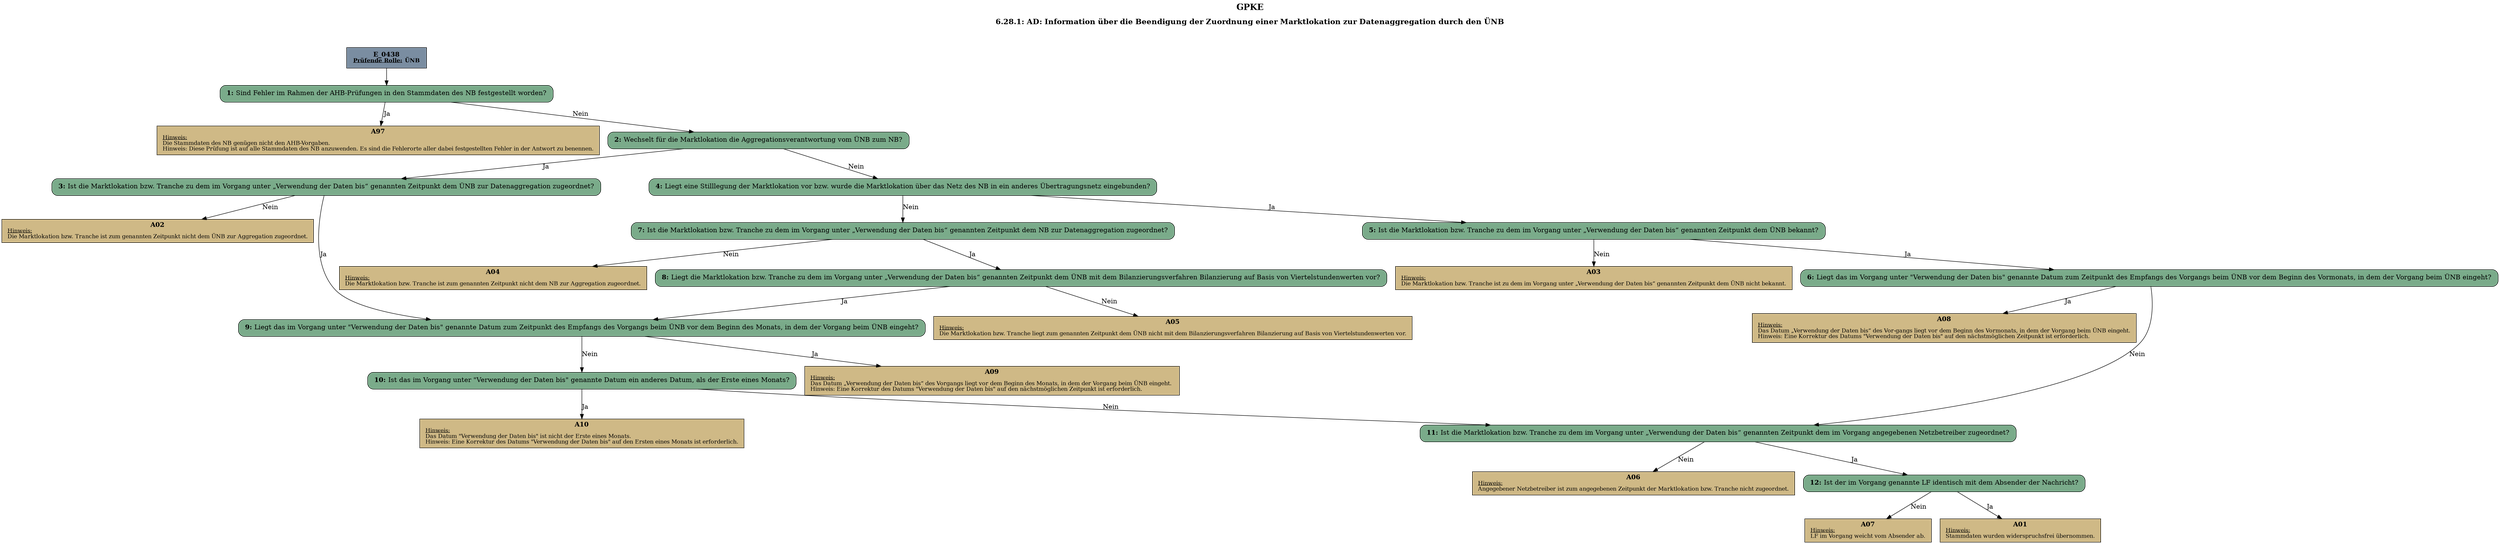 digraph D {
    labelloc="t";
    label=<<B><FONT POINT-SIZE="18">GPKE</FONT></B><BR/><BR/><B><FONT POINT-SIZE="16">6.28.1: AD: Information über die Beendigung der Zuordnung einer Marktlokation zur Datenaggregation durch den ÜNB</FONT></B><BR/><BR/><BR/><BR/>>;
    "Start" [margin="0.2,0.12", shape=box, style=filled, fillcolor="#7a8da1", label=<<B>E_0438</B><BR align="center"/><FONT point-size="12"><B><U>Prüfende Rolle:</U> ÜNB</B></FONT><BR align="center"/>>];
    "1" [margin="0.2,0.12", shape=box, style="filled,rounded", fillcolor="#7aab8a", label=<<B>1: </B>Sind Fehler im Rahmen der AHB-Prüfungen in den Stammdaten des NB festgestellt worden?<BR align="left"/>>];
    "A97" [margin="0.17,0.08", shape=box, style=filled, fillcolor="#cfb986", label=<<B>A97</B><BR align="center"/><FONT point-size="12"><U>Hinweis:</U><BR align="left"/>Die Stammdaten des NB genügen nicht den AHB-Vorgaben.<BR align="left"/>Hinweis: Diese Prüfung ist auf alle Stammdaten des NB anzuwenden. Es sind die Fehlerorte aller dabei festgestellten Fehler in der Antwort zu benennen.<BR align="left"/></FONT>>];
    "2" [margin="0.2,0.12", shape=box, style="filled,rounded", fillcolor="#7aab8a", label=<<B>2: </B>Wechselt für die Marktlokation die Aggregationsverantwortung vom ÜNB zum NB?<BR align="left"/>>];
    "3" [margin="0.2,0.12", shape=box, style="filled,rounded", fillcolor="#7aab8a", label=<<B>3: </B>Ist die Marktlokation bzw. Tranche zu dem im Vorgang unter „Verwendung der Daten bis“ genannten Zeitpunkt dem ÜNB zur Datenaggregation zugeordnet?<BR align="left"/>>];
    "A02" [margin="0.17,0.08", shape=box, style=filled, fillcolor="#cfb986", label=<<B>A02</B><BR align="center"/><FONT point-size="12"><U>Hinweis:</U><BR align="left"/>Die Marktlokation bzw. Tranche ist zum genannten Zeitpunkt nicht dem ÜNB zur Aggregation zugeordnet.<BR align="left"/></FONT>>];
    "4" [margin="0.2,0.12", shape=box, style="filled,rounded", fillcolor="#7aab8a", label=<<B>4: </B>Liegt eine Stilllegung der Marktlokation vor bzw. wurde die Marktlokation über das Netz des NB in ein anderes Übertragungsnetz eingebunden?<BR align="left"/>>];
    "5" [margin="0.2,0.12", shape=box, style="filled,rounded", fillcolor="#7aab8a", label=<<B>5: </B>Ist die Marktlokation bzw. Tranche zu dem im Vorgang unter „Verwendung der Daten bis“ genannten Zeitpunkt dem ÜNB bekannt?<BR align="left"/>>];
    "A03" [margin="0.17,0.08", shape=box, style=filled, fillcolor="#cfb986", label=<<B>A03</B><BR align="center"/><FONT point-size="12"><U>Hinweis:</U><BR align="left"/>Die Marktlokation bzw. Tranche ist zu dem im Vorgang unter „Verwendung der Daten bis“ genannten Zeitpunkt dem ÜNB nicht bekannt.<BR align="left"/></FONT>>];
    "6" [margin="0.2,0.12", shape=box, style="filled,rounded", fillcolor="#7aab8a", label=<<B>6: </B>Liegt das im Vorgang unter "Verwendung der Daten bis" genannte Datum zum Zeitpunkt des Empfangs des Vorgangs beim ÜNB vor dem Beginn des Vormonats, in dem der Vorgang beim ÜNB eingeht?<BR align="left"/>>];
    "A08" [margin="0.17,0.08", shape=box, style=filled, fillcolor="#cfb986", label=<<B>A08</B><BR align="center"/><FONT point-size="12"><U>Hinweis:</U><BR align="left"/>Das Datum „Verwendung der Daten bis“ des Vor-gangs liegt vor dem Beginn des Vormonats, in dem der Vorgang beim ÜNB eingeht.<BR align="left"/>Hinweis: Eine Korrektur des Datums "Verwendung der Daten bis" auf den nächstmöglichen Zeitpunkt ist erforderlich.<BR align="left"/></FONT>>];
    "7" [margin="0.2,0.12", shape=box, style="filled,rounded", fillcolor="#7aab8a", label=<<B>7: </B>Ist die Marktlokation bzw. Tranche zu dem im Vorgang unter „Verwendung der Daten bis“ genannten Zeitpunkt dem NB zur Datenaggregation zugeordnet?<BR align="left"/>>];
    "A04" [margin="0.17,0.08", shape=box, style=filled, fillcolor="#cfb986", label=<<B>A04</B><BR align="center"/><FONT point-size="12"><U>Hinweis:</U><BR align="left"/>Die Marktlokation bzw. Tranche ist zum genannten Zeitpunkt nicht dem NB zur Aggregation zugeordnet.<BR align="left"/></FONT>>];
    "8" [margin="0.2,0.12", shape=box, style="filled,rounded", fillcolor="#7aab8a", label=<<B>8: </B>Liegt die Marktlokation bzw. Tranche zu dem im Vorgang unter „Verwendung der Daten bis“ genannten Zeitpunkt dem ÜNB mit dem Bilanzierungsverfahren Bilanzierung auf Basis von Viertelstundenwerten vor?<BR align="left"/>>];
    "A05" [margin="0.17,0.08", shape=box, style=filled, fillcolor="#cfb986", label=<<B>A05</B><BR align="center"/><FONT point-size="12"><U>Hinweis:</U><BR align="left"/>Die Marktlokation bzw. Tranche liegt zum genannten Zeitpunkt dem ÜNB nicht mit dem Bilanzierungsverfahren Bilanzierung auf Basis von Viertelstundenwerten vor.<BR align="left"/></FONT>>];
    "9" [margin="0.2,0.12", shape=box, style="filled,rounded", fillcolor="#7aab8a", label=<<B>9: </B>Liegt das im Vorgang unter "Verwendung der Daten bis" genannte Datum zum Zeitpunkt des Empfangs des Vorgangs beim ÜNB vor dem Beginn des Monats, in dem der Vorgang beim ÜNB eingeht?<BR align="left"/>>];
    "A09" [margin="0.17,0.08", shape=box, style=filled, fillcolor="#cfb986", label=<<B>A09</B><BR align="center"/><FONT point-size="12"><U>Hinweis:</U><BR align="left"/>Das Datum „Verwendung der Daten bis“ des Vorgangs liegt vor dem Beginn des Monats, in dem der Vorgang beim ÜNB eingeht. <BR align="left"/>Hinweis: Eine Korrektur des Datums "Verwendung der Daten bis" auf den nächstmöglichen Zeitpunkt ist erforderlich.<BR align="left"/></FONT>>];
    "10" [margin="0.2,0.12", shape=box, style="filled,rounded", fillcolor="#7aab8a", label=<<B>10: </B>Ist das im Vorgang unter "Verwendung der Daten bis" genannte Datum ein anderes Datum, als der Erste eines Monats?<BR align="left"/>>];
    "A10" [margin="0.17,0.08", shape=box, style=filled, fillcolor="#cfb986", label=<<B>A10</B><BR align="center"/><FONT point-size="12"><U>Hinweis:</U><BR align="left"/>Das Datum "Verwendung der Daten bis" ist nicht der Erste eines Monats. <BR align="left"/>Hinweis: Eine Korrektur des Datums "Verwendung der Daten bis" auf den Ersten eines Monats ist erforderlich.<BR align="left"/></FONT>>];
    "11" [margin="0.2,0.12", shape=box, style="filled,rounded", fillcolor="#7aab8a", label=<<B>11: </B>Ist die Marktlokation bzw. Tranche zu dem im Vorgang unter „Verwendung der Daten bis“ genannten Zeitpunkt dem im Vorgang angegebenen Netzbetreiber zugeordnet?<BR align="left"/>>];
    "A06" [margin="0.17,0.08", shape=box, style=filled, fillcolor="#cfb986", label=<<B>A06</B><BR align="center"/><FONT point-size="12"><U>Hinweis:</U><BR align="left"/>Angegebener Netzbetreiber ist zum angegebenen Zeitpunkt der Marktlokation bzw. Tranche nicht zugeordnet.<BR align="left"/></FONT>>];
    "12" [margin="0.2,0.12", shape=box, style="filled,rounded", fillcolor="#7aab8a", label=<<B>12: </B>Ist der im Vorgang genannte LF identisch mit dem Absender der Nachricht?<BR align="left"/>>];
    "A07" [margin="0.17,0.08", shape=box, style=filled, fillcolor="#cfb986", label=<<B>A07</B><BR align="center"/><FONT point-size="12"><U>Hinweis:</U><BR align="left"/>LF im Vorgang weicht vom Absender ab.<BR align="left"/></FONT>>];
    "A01" [margin="0.17,0.08", shape=box, style=filled, fillcolor="#cfb986", label=<<B>A01</B><BR align="center"/><FONT point-size="12"><U>Hinweis:</U><BR align="left"/>Stammdaten wurden widerspruchsfrei übernommen.<BR align="left"/></FONT>>];

    "Start" -> "1";
    "1" -> "A97" [label="Ja"];
    "1" -> "2" [label="Nein"];
    "2" -> "3" [label="Ja"];
    "2" -> "4" [label="Nein"];
    "3" -> "A02" [label="Nein"];
    "3" -> "9" [label="Ja"];
    "4" -> "5" [label="Ja"];
    "4" -> "7" [label="Nein"];
    "5" -> "A03" [label="Nein"];
    "5" -> "6" [label="Ja"];
    "6" -> "A08" [label="Ja"];
    "6" -> "11" [label="Nein"];
    "7" -> "A04" [label="Nein"];
    "7" -> "8" [label="Ja"];
    "8" -> "A05" [label="Nein"];
    "8" -> "9" [label="Ja"];
    "9" -> "A09" [label="Ja"];
    "9" -> "10" [label="Nein"];
    "10" -> "A10" [label="Ja"];
    "10" -> "11" [label="Nein"];
    "11" -> "A06" [label="Nein"];
    "11" -> "12" [label="Ja"];
    "12" -> "A07" [label="Nein"];
    "12" -> "A01" [label="Ja"];

    bgcolor="transparent";
}